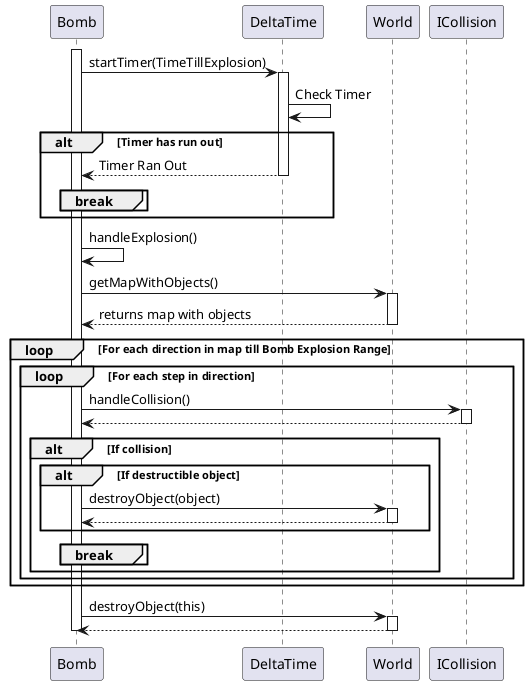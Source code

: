 @startuml

participant Bomb
participant DeltaTime
participant World
participant ICollision


activate Bomb
Bomb->DeltaTime: startTimer(TimeTillExplosion)

activate DeltaTime
DeltaTime->DeltaTime: Check Timer

alt Timer has run out
	DeltaTime-->Bomb: Timer Ran Out
	deactivate DeltaTime
	break
	end
end

Bomb -> Bomb: handleExplosion()
Bomb -> World: getMapWithObjects()
activate World

World --> Bomb: returns map with objects
deactivate World

loop For each direction in map till Bomb Explosion Range
	loop For each step in direction
		Bomb -> ICollision: handleCollision()
		activate ICollision
		ICollision --> Bomb
		deactivate ICollision
		alt If collision
			alt If destructible object
				Bomb -> World: destroyObject(object)
				activate World
				World --> Bomb
				deactivate World
			end
			break
			end
		end
	end
end

Bomb -> World: destroyObject(this)
activate World

World --> Bomb
deactivate World

deactivate Bomb


@enduml